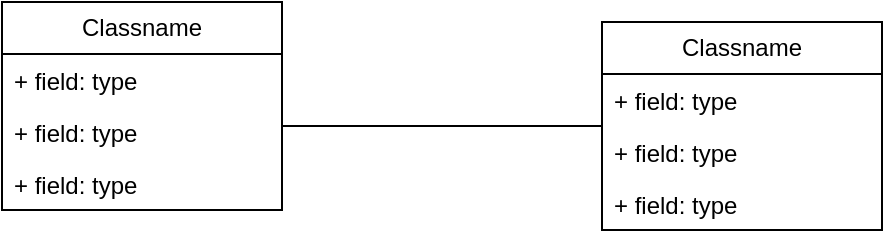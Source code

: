 <mxfile version="27.1.3">
  <diagram name="Page-1" id="qYylKaNeWn9FlPKTYosk">
    <mxGraphModel dx="864" dy="482" grid="1" gridSize="10" guides="1" tooltips="1" connect="1" arrows="1" fold="1" page="1" pageScale="1" pageWidth="850" pageHeight="1100" math="0" shadow="0">
      <root>
        <mxCell id="0" />
        <mxCell id="1" parent="0" />
        <mxCell id="9V_bRaCUjiclVsJeU7No-1" value="Classname" style="swimlane;fontStyle=0;childLayout=stackLayout;horizontal=1;startSize=26;fillColor=none;horizontalStack=0;resizeParent=1;resizeParentMax=0;resizeLast=0;collapsible=1;marginBottom=0;whiteSpace=wrap;html=1;" parent="1" vertex="1">
          <mxGeometry x="490" y="140" width="140" height="104" as="geometry" />
        </mxCell>
        <mxCell id="9V_bRaCUjiclVsJeU7No-2" value="+ field: type" style="text;strokeColor=none;fillColor=none;align=left;verticalAlign=top;spacingLeft=4;spacingRight=4;overflow=hidden;rotatable=0;points=[[0,0.5],[1,0.5]];portConstraint=eastwest;whiteSpace=wrap;html=1;" parent="9V_bRaCUjiclVsJeU7No-1" vertex="1">
          <mxGeometry y="26" width="140" height="26" as="geometry" />
        </mxCell>
        <mxCell id="9V_bRaCUjiclVsJeU7No-3" value="+ field: type" style="text;strokeColor=none;fillColor=none;align=left;verticalAlign=top;spacingLeft=4;spacingRight=4;overflow=hidden;rotatable=0;points=[[0,0.5],[1,0.5]];portConstraint=eastwest;whiteSpace=wrap;html=1;" parent="9V_bRaCUjiclVsJeU7No-1" vertex="1">
          <mxGeometry y="52" width="140" height="26" as="geometry" />
        </mxCell>
        <mxCell id="9V_bRaCUjiclVsJeU7No-4" value="+ field: type" style="text;strokeColor=none;fillColor=none;align=left;verticalAlign=top;spacingLeft=4;spacingRight=4;overflow=hidden;rotatable=0;points=[[0,0.5],[1,0.5]];portConstraint=eastwest;whiteSpace=wrap;html=1;" parent="9V_bRaCUjiclVsJeU7No-1" vertex="1">
          <mxGeometry y="78" width="140" height="26" as="geometry" />
        </mxCell>
        <mxCell id="9V_bRaCUjiclVsJeU7No-5" value="" style="line;strokeWidth=1;fillColor=none;align=left;verticalAlign=middle;spacingTop=-1;spacingLeft=3;spacingRight=3;rotatable=0;labelPosition=right;points=[];portConstraint=eastwest;strokeColor=inherit;" parent="1" vertex="1">
          <mxGeometry x="330" y="188" width="160" height="8" as="geometry" />
        </mxCell>
        <mxCell id="-YtTsrFgAD7ziZE_sFjc-1" value="Classname" style="swimlane;fontStyle=0;childLayout=stackLayout;horizontal=1;startSize=26;fillColor=none;horizontalStack=0;resizeParent=1;resizeParentMax=0;resizeLast=0;collapsible=1;marginBottom=0;whiteSpace=wrap;html=1;" vertex="1" parent="1">
          <mxGeometry x="190" y="130" width="140" height="104" as="geometry" />
        </mxCell>
        <mxCell id="-YtTsrFgAD7ziZE_sFjc-2" value="+ field: type" style="text;strokeColor=none;fillColor=none;align=left;verticalAlign=top;spacingLeft=4;spacingRight=4;overflow=hidden;rotatable=0;points=[[0,0.5],[1,0.5]];portConstraint=eastwest;whiteSpace=wrap;html=1;" vertex="1" parent="-YtTsrFgAD7ziZE_sFjc-1">
          <mxGeometry y="26" width="140" height="26" as="geometry" />
        </mxCell>
        <mxCell id="-YtTsrFgAD7ziZE_sFjc-3" value="+ field: type" style="text;strokeColor=none;fillColor=none;align=left;verticalAlign=top;spacingLeft=4;spacingRight=4;overflow=hidden;rotatable=0;points=[[0,0.5],[1,0.5]];portConstraint=eastwest;whiteSpace=wrap;html=1;" vertex="1" parent="-YtTsrFgAD7ziZE_sFjc-1">
          <mxGeometry y="52" width="140" height="26" as="geometry" />
        </mxCell>
        <mxCell id="-YtTsrFgAD7ziZE_sFjc-4" value="+ field: type" style="text;strokeColor=none;fillColor=none;align=left;verticalAlign=top;spacingLeft=4;spacingRight=4;overflow=hidden;rotatable=0;points=[[0,0.5],[1,0.5]];portConstraint=eastwest;whiteSpace=wrap;html=1;" vertex="1" parent="-YtTsrFgAD7ziZE_sFjc-1">
          <mxGeometry y="78" width="140" height="26" as="geometry" />
        </mxCell>
      </root>
    </mxGraphModel>
  </diagram>
</mxfile>
